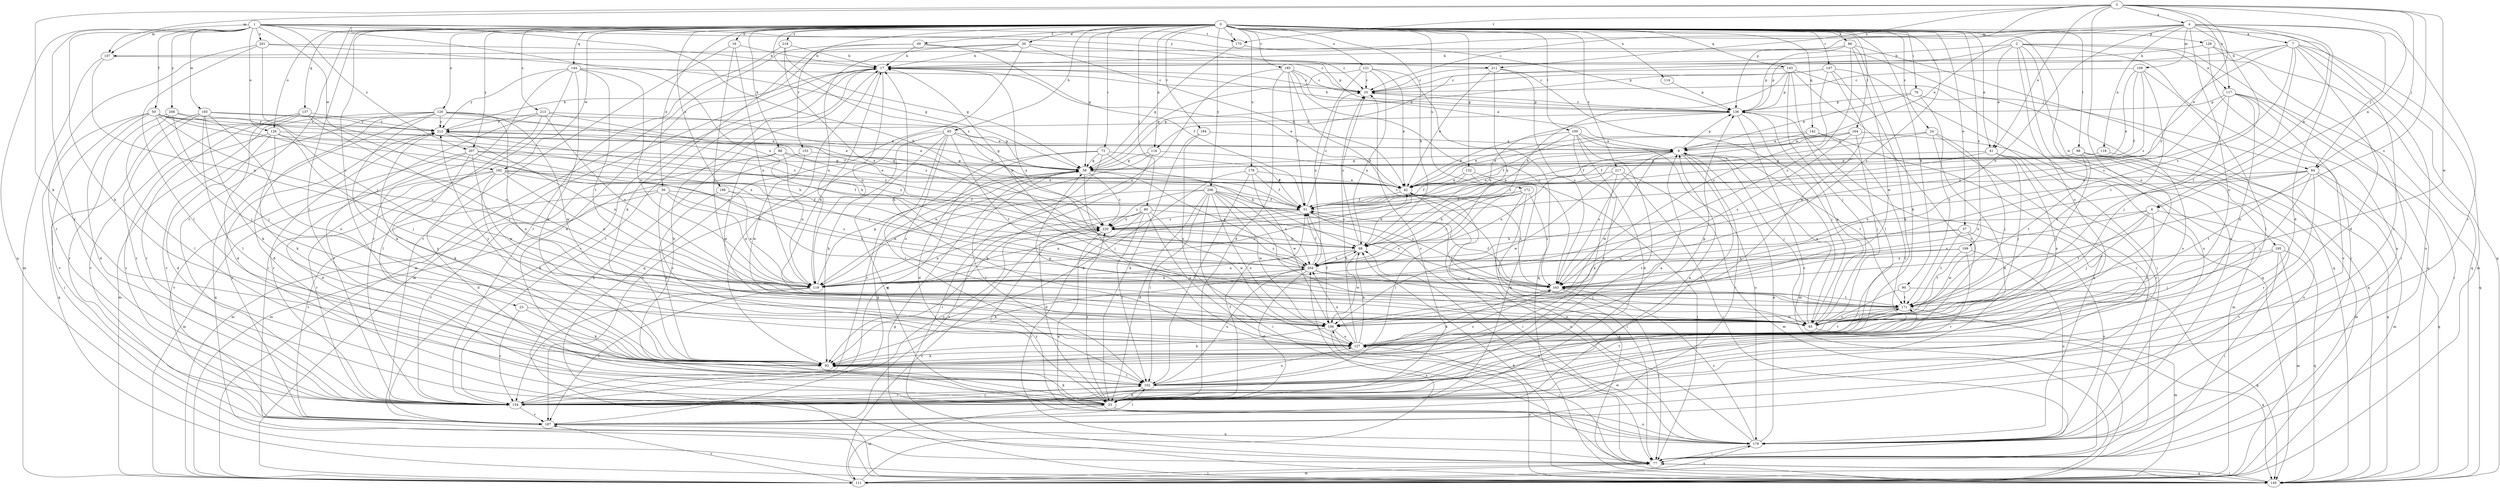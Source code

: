 strict digraph  {
0;
1;
2;
3;
4;
6;
7;
8;
16;
17;
23;
24;
25;
30;
33;
37;
39;
41;
42;
49;
50;
51;
58;
65;
68;
72;
76;
77;
80;
84;
85;
86;
88;
90;
93;
98;
100;
102;
107;
109;
111;
114;
116;
117;
118;
119;
120;
121;
126;
127;
128;
132;
136;
137;
142;
143;
144;
145;
147;
153;
154;
163;
164;
170;
171;
172;
178;
179;
184;
185;
187;
192;
193;
195;
196;
198;
199;
201;
204;
206;
207;
208;
211;
212;
213;
217;
218;
220;
0 -> 16  [label=b];
0 -> 23  [label=c];
0 -> 24  [label=c];
0 -> 30  [label=d];
0 -> 37  [label=e];
0 -> 39  [label=e];
0 -> 41  [label=e];
0 -> 49  [label=f];
0 -> 58  [label=g];
0 -> 65  [label=h];
0 -> 68  [label=h];
0 -> 72  [label=i];
0 -> 76  [label=i];
0 -> 80  [label=j];
0 -> 86  [label=k];
0 -> 88  [label=k];
0 -> 90  [label=k];
0 -> 98  [label=l];
0 -> 100  [label=l];
0 -> 102  [label=l];
0 -> 114  [label=n];
0 -> 116  [label=n];
0 -> 120  [label=o];
0 -> 121  [label=o];
0 -> 126  [label=o];
0 -> 128  [label=p];
0 -> 132  [label=p];
0 -> 137  [label=q];
0 -> 142  [label=q];
0 -> 143  [label=q];
0 -> 144  [label=q];
0 -> 145  [label=q];
0 -> 147  [label=r];
0 -> 153  [label=r];
0 -> 154  [label=r];
0 -> 163  [label=s];
0 -> 164  [label=t];
0 -> 170  [label=t];
0 -> 172  [label=u];
0 -> 178  [label=u];
0 -> 179  [label=u];
0 -> 184  [label=v];
0 -> 185  [label=v];
0 -> 192  [label=w];
0 -> 198  [label=x];
0 -> 199  [label=x];
0 -> 206  [label=y];
0 -> 207  [label=y];
0 -> 213  [label=z];
0 -> 217  [label=z];
0 -> 218  [label=z];
0 -> 220  [label=z];
1 -> 50  [label=f];
1 -> 68  [label=h];
1 -> 84  [label=j];
1 -> 93  [label=k];
1 -> 107  [label=m];
1 -> 126  [label=o];
1 -> 145  [label=q];
1 -> 154  [label=r];
1 -> 170  [label=t];
1 -> 192  [label=w];
1 -> 193  [label=w];
1 -> 201  [label=x];
1 -> 204  [label=x];
1 -> 207  [label=y];
1 -> 208  [label=y];
1 -> 211  [label=y];
2 -> 17  [label=b];
2 -> 41  [label=e];
2 -> 77  [label=i];
2 -> 116  [label=n];
2 -> 117  [label=n];
2 -> 127  [label=o];
2 -> 145  [label=q];
2 -> 179  [label=u];
2 -> 195  [label=w];
3 -> 4  [label=a];
3 -> 6  [label=a];
3 -> 41  [label=e];
3 -> 42  [label=e];
3 -> 84  [label=j];
3 -> 93  [label=k];
3 -> 107  [label=m];
3 -> 117  [label=n];
3 -> 127  [label=o];
3 -> 136  [label=p];
3 -> 163  [label=s];
3 -> 170  [label=t];
3 -> 196  [label=w];
3 -> 211  [label=y];
4 -> 6  [label=a];
4 -> 7  [label=a];
4 -> 8  [label=a];
4 -> 25  [label=c];
4 -> 33  [label=d];
4 -> 84  [label=j];
4 -> 107  [label=m];
4 -> 109  [label=m];
4 -> 118  [label=n];
4 -> 119  [label=n];
4 -> 127  [label=o];
4 -> 154  [label=r];
4 -> 163  [label=s];
6 -> 85  [label=j];
6 -> 127  [label=o];
6 -> 163  [label=s];
6 -> 171  [label=t];
6 -> 187  [label=v];
6 -> 220  [label=z];
7 -> 17  [label=b];
7 -> 33  [label=d];
7 -> 111  [label=m];
7 -> 136  [label=p];
7 -> 154  [label=r];
7 -> 163  [label=s];
7 -> 171  [label=t];
7 -> 179  [label=u];
7 -> 220  [label=z];
8 -> 58  [label=g];
8 -> 85  [label=j];
8 -> 119  [label=n];
8 -> 136  [label=p];
8 -> 154  [label=r];
8 -> 163  [label=s];
8 -> 171  [label=t];
8 -> 187  [label=v];
8 -> 196  [label=w];
16 -> 17  [label=b];
16 -> 119  [label=n];
16 -> 171  [label=t];
16 -> 187  [label=v];
17 -> 25  [label=c];
17 -> 42  [label=e];
17 -> 93  [label=k];
17 -> 111  [label=m];
17 -> 119  [label=n];
17 -> 154  [label=r];
17 -> 187  [label=v];
17 -> 204  [label=x];
23 -> 85  [label=j];
23 -> 93  [label=k];
23 -> 154  [label=r];
24 -> 8  [label=a];
24 -> 33  [label=d];
24 -> 51  [label=f];
24 -> 85  [label=j];
24 -> 154  [label=r];
25 -> 136  [label=p];
30 -> 17  [label=b];
30 -> 25  [label=c];
30 -> 33  [label=d];
30 -> 42  [label=e];
30 -> 119  [label=n];
30 -> 145  [label=q];
33 -> 8  [label=a];
33 -> 17  [label=b];
33 -> 25  [label=c];
33 -> 51  [label=f];
33 -> 93  [label=k];
33 -> 111  [label=m];
33 -> 179  [label=u];
33 -> 220  [label=z];
37 -> 68  [label=h];
37 -> 119  [label=n];
37 -> 171  [label=t];
37 -> 179  [label=u];
37 -> 196  [label=w];
39 -> 51  [label=f];
39 -> 119  [label=n];
39 -> 127  [label=o];
39 -> 154  [label=r];
39 -> 163  [label=s];
39 -> 187  [label=v];
41 -> 58  [label=g];
41 -> 85  [label=j];
41 -> 127  [label=o];
41 -> 154  [label=r];
41 -> 220  [label=z];
42 -> 51  [label=f];
42 -> 68  [label=h];
42 -> 77  [label=i];
42 -> 163  [label=s];
49 -> 17  [label=b];
49 -> 51  [label=f];
49 -> 93  [label=k];
49 -> 111  [label=m];
49 -> 136  [label=p];
50 -> 33  [label=d];
50 -> 42  [label=e];
50 -> 85  [label=j];
50 -> 119  [label=n];
50 -> 145  [label=q];
50 -> 187  [label=v];
50 -> 204  [label=x];
50 -> 212  [label=y];
50 -> 220  [label=z];
51 -> 8  [label=a];
51 -> 25  [label=c];
51 -> 119  [label=n];
51 -> 179  [label=u];
51 -> 220  [label=z];
58 -> 42  [label=e];
58 -> 85  [label=j];
58 -> 102  [label=l];
58 -> 204  [label=x];
58 -> 220  [label=z];
65 -> 8  [label=a];
65 -> 58  [label=g];
65 -> 93  [label=k];
65 -> 102  [label=l];
65 -> 127  [label=o];
65 -> 171  [label=t];
65 -> 179  [label=u];
65 -> 187  [label=v];
68 -> 25  [label=c];
68 -> 119  [label=n];
68 -> 196  [label=w];
68 -> 204  [label=x];
72 -> 33  [label=d];
72 -> 51  [label=f];
72 -> 58  [label=g];
72 -> 68  [label=h];
72 -> 77  [label=i];
72 -> 154  [label=r];
76 -> 8  [label=a];
76 -> 136  [label=p];
76 -> 145  [label=q];
76 -> 171  [label=t];
77 -> 68  [label=h];
77 -> 111  [label=m];
77 -> 145  [label=q];
80 -> 33  [label=d];
80 -> 77  [label=i];
80 -> 102  [label=l];
80 -> 127  [label=o];
80 -> 163  [label=s];
80 -> 187  [label=v];
80 -> 196  [label=w];
80 -> 220  [label=z];
84 -> 42  [label=e];
84 -> 85  [label=j];
84 -> 111  [label=m];
84 -> 119  [label=n];
84 -> 145  [label=q];
84 -> 154  [label=r];
84 -> 171  [label=t];
84 -> 204  [label=x];
85 -> 8  [label=a];
85 -> 17  [label=b];
85 -> 136  [label=p];
85 -> 145  [label=q];
86 -> 17  [label=b];
86 -> 93  [label=k];
86 -> 136  [label=p];
86 -> 145  [label=q];
86 -> 163  [label=s];
86 -> 196  [label=w];
88 -> 42  [label=e];
88 -> 58  [label=g];
88 -> 111  [label=m];
88 -> 119  [label=n];
88 -> 196  [label=w];
90 -> 127  [label=o];
90 -> 145  [label=q];
90 -> 171  [label=t];
93 -> 102  [label=l];
93 -> 136  [label=p];
93 -> 163  [label=s];
93 -> 212  [label=y];
98 -> 58  [label=g];
98 -> 85  [label=j];
98 -> 111  [label=m];
98 -> 145  [label=q];
98 -> 171  [label=t];
98 -> 179  [label=u];
100 -> 8  [label=a];
100 -> 33  [label=d];
100 -> 42  [label=e];
100 -> 51  [label=f];
100 -> 102  [label=l];
100 -> 154  [label=r];
100 -> 179  [label=u];
102 -> 8  [label=a];
102 -> 33  [label=d];
102 -> 127  [label=o];
102 -> 154  [label=r];
102 -> 171  [label=t];
102 -> 204  [label=x];
107 -> 25  [label=c];
107 -> 111  [label=m];
107 -> 119  [label=n];
109 -> 25  [label=c];
109 -> 42  [label=e];
109 -> 51  [label=f];
109 -> 102  [label=l];
109 -> 171  [label=t];
109 -> 220  [label=z];
111 -> 77  [label=i];
111 -> 179  [label=u];
111 -> 187  [label=v];
111 -> 204  [label=x];
111 -> 220  [label=z];
114 -> 136  [label=p];
116 -> 42  [label=e];
116 -> 58  [label=g];
116 -> 93  [label=k];
116 -> 119  [label=n];
117 -> 77  [label=i];
117 -> 85  [label=j];
117 -> 127  [label=o];
117 -> 136  [label=p];
117 -> 145  [label=q];
117 -> 187  [label=v];
117 -> 204  [label=x];
118 -> 58  [label=g];
118 -> 127  [label=o];
119 -> 42  [label=e];
119 -> 58  [label=g];
119 -> 154  [label=r];
119 -> 187  [label=v];
120 -> 33  [label=d];
120 -> 51  [label=f];
120 -> 58  [label=g];
120 -> 93  [label=k];
120 -> 111  [label=m];
120 -> 127  [label=o];
120 -> 145  [label=q];
120 -> 187  [label=v];
120 -> 196  [label=w];
120 -> 212  [label=y];
121 -> 25  [label=c];
121 -> 42  [label=e];
121 -> 58  [label=g];
121 -> 68  [label=h];
121 -> 145  [label=q];
121 -> 204  [label=x];
126 -> 8  [label=a];
126 -> 33  [label=d];
126 -> 68  [label=h];
126 -> 85  [label=j];
126 -> 93  [label=k];
126 -> 154  [label=r];
127 -> 25  [label=c];
127 -> 58  [label=g];
127 -> 68  [label=h];
127 -> 93  [label=k];
127 -> 171  [label=t];
127 -> 204  [label=x];
127 -> 212  [label=y];
128 -> 17  [label=b];
128 -> 77  [label=i];
128 -> 145  [label=q];
128 -> 179  [label=u];
132 -> 33  [label=d];
132 -> 42  [label=e];
132 -> 51  [label=f];
132 -> 77  [label=i];
136 -> 17  [label=b];
136 -> 25  [label=c];
136 -> 68  [label=h];
136 -> 85  [label=j];
136 -> 111  [label=m];
136 -> 179  [label=u];
136 -> 212  [label=y];
137 -> 33  [label=d];
137 -> 85  [label=j];
137 -> 154  [label=r];
137 -> 163  [label=s];
137 -> 187  [label=v];
137 -> 212  [label=y];
142 -> 8  [label=a];
142 -> 42  [label=e];
142 -> 77  [label=i];
142 -> 102  [label=l];
143 -> 25  [label=c];
143 -> 68  [label=h];
143 -> 85  [label=j];
143 -> 102  [label=l];
143 -> 136  [label=p];
143 -> 145  [label=q];
143 -> 154  [label=r];
144 -> 25  [label=c];
144 -> 77  [label=i];
144 -> 93  [label=k];
144 -> 119  [label=n];
144 -> 154  [label=r];
144 -> 171  [label=t];
144 -> 212  [label=y];
145 -> 17  [label=b];
145 -> 58  [label=g];
145 -> 68  [label=h];
145 -> 77  [label=i];
145 -> 127  [label=o];
147 -> 25  [label=c];
147 -> 58  [label=g];
147 -> 77  [label=i];
147 -> 93  [label=k];
147 -> 163  [label=s];
147 -> 196  [label=w];
153 -> 58  [label=g];
153 -> 111  [label=m];
153 -> 196  [label=w];
154 -> 58  [label=g];
154 -> 102  [label=l];
154 -> 187  [label=v];
154 -> 220  [label=z];
163 -> 51  [label=f];
163 -> 77  [label=i];
163 -> 93  [label=k];
163 -> 171  [label=t];
164 -> 8  [label=a];
164 -> 42  [label=e];
164 -> 51  [label=f];
164 -> 85  [label=j];
164 -> 111  [label=m];
164 -> 163  [label=s];
170 -> 58  [label=g];
170 -> 136  [label=p];
171 -> 51  [label=f];
171 -> 85  [label=j];
171 -> 111  [label=m];
171 -> 196  [label=w];
172 -> 51  [label=f];
172 -> 68  [label=h];
172 -> 77  [label=i];
172 -> 102  [label=l];
172 -> 145  [label=q];
172 -> 163  [label=s];
172 -> 204  [label=x];
178 -> 42  [label=e];
178 -> 51  [label=f];
178 -> 93  [label=k];
178 -> 102  [label=l];
178 -> 196  [label=w];
179 -> 8  [label=a];
179 -> 42  [label=e];
179 -> 77  [label=i];
179 -> 163  [label=s];
179 -> 196  [label=w];
179 -> 220  [label=z];
184 -> 8  [label=a];
184 -> 33  [label=d];
184 -> 127  [label=o];
185 -> 8  [label=a];
185 -> 25  [label=c];
185 -> 33  [label=d];
185 -> 51  [label=f];
185 -> 119  [label=n];
185 -> 163  [label=s];
185 -> 171  [label=t];
187 -> 58  [label=g];
187 -> 102  [label=l];
187 -> 179  [label=u];
187 -> 212  [label=y];
192 -> 33  [label=d];
192 -> 42  [label=e];
192 -> 51  [label=f];
192 -> 93  [label=k];
192 -> 111  [label=m];
192 -> 119  [label=n];
192 -> 154  [label=r];
192 -> 163  [label=s];
193 -> 42  [label=e];
193 -> 77  [label=i];
193 -> 93  [label=k];
193 -> 102  [label=l];
193 -> 127  [label=o];
193 -> 154  [label=r];
193 -> 212  [label=y];
195 -> 77  [label=i];
195 -> 85  [label=j];
195 -> 111  [label=m];
195 -> 145  [label=q];
195 -> 204  [label=x];
196 -> 17  [label=b];
196 -> 51  [label=f];
196 -> 77  [label=i];
196 -> 93  [label=k];
196 -> 127  [label=o];
198 -> 51  [label=f];
198 -> 93  [label=k];
198 -> 119  [label=n];
199 -> 154  [label=r];
199 -> 163  [label=s];
199 -> 171  [label=t];
199 -> 179  [label=u];
199 -> 204  [label=x];
201 -> 17  [label=b];
201 -> 58  [label=g];
201 -> 85  [label=j];
201 -> 102  [label=l];
201 -> 154  [label=r];
204 -> 17  [label=b];
204 -> 33  [label=d];
204 -> 51  [label=f];
204 -> 68  [label=h];
204 -> 85  [label=j];
204 -> 93  [label=k];
204 -> 119  [label=n];
204 -> 163  [label=s];
204 -> 220  [label=z];
206 -> 33  [label=d];
206 -> 51  [label=f];
206 -> 77  [label=i];
206 -> 85  [label=j];
206 -> 102  [label=l];
206 -> 119  [label=n];
206 -> 127  [label=o];
206 -> 163  [label=s];
206 -> 196  [label=w];
206 -> 204  [label=x];
206 -> 220  [label=z];
207 -> 33  [label=d];
207 -> 58  [label=g];
207 -> 93  [label=k];
207 -> 163  [label=s];
207 -> 187  [label=v];
207 -> 196  [label=w];
207 -> 220  [label=z];
208 -> 85  [label=j];
208 -> 102  [label=l];
208 -> 119  [label=n];
208 -> 154  [label=r];
208 -> 212  [label=y];
211 -> 25  [label=c];
211 -> 42  [label=e];
211 -> 85  [label=j];
211 -> 163  [label=s];
211 -> 204  [label=x];
212 -> 8  [label=a];
212 -> 17  [label=b];
212 -> 68  [label=h];
212 -> 119  [label=n];
212 -> 154  [label=r];
213 -> 51  [label=f];
213 -> 102  [label=l];
213 -> 119  [label=n];
213 -> 154  [label=r];
213 -> 212  [label=y];
213 -> 220  [label=z];
217 -> 42  [label=e];
217 -> 77  [label=i];
217 -> 93  [label=k];
217 -> 111  [label=m];
217 -> 196  [label=w];
218 -> 17  [label=b];
218 -> 58  [label=g];
218 -> 154  [label=r];
218 -> 204  [label=x];
220 -> 68  [label=h];
220 -> 119  [label=n];
220 -> 179  [label=u];
220 -> 212  [label=y];
}
